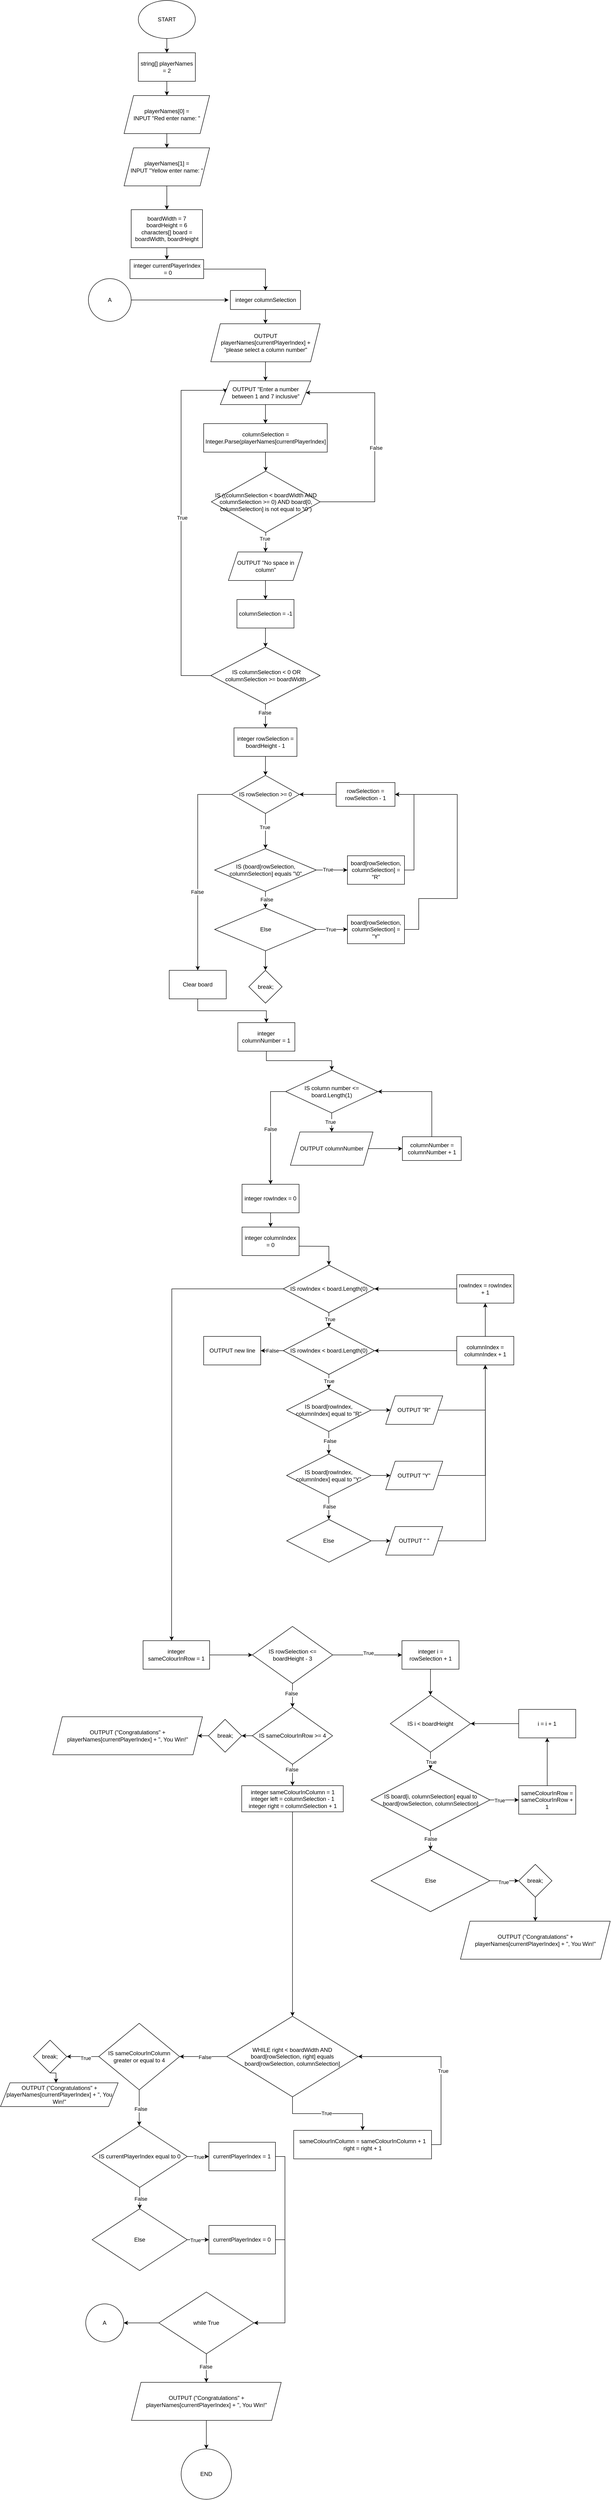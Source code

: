 <mxfile version="24.8.4">
  <diagram name="Page-1" id="pjpewN-Yp3IfkavCzUZb">
    <mxGraphModel dx="2420" dy="829" grid="1" gridSize="10" guides="1" tooltips="1" connect="1" arrows="1" fold="1" page="1" pageScale="1" pageWidth="827" pageHeight="1169" math="0" shadow="0">
      <root>
        <mxCell id="0" />
        <mxCell id="1" parent="0" />
        <mxCell id="Q1-f9T-6cVv30_R7d4om-7" style="edgeStyle=orthogonalEdgeStyle;rounded=0;orthogonalLoop=1;jettySize=auto;html=1;exitX=0.5;exitY=1;exitDx=0;exitDy=0;entryX=0.5;entryY=0;entryDx=0;entryDy=0;" parent="1" source="JSjSHIye_wGC4dCE1tIP-1" target="Q1-f9T-6cVv30_R7d4om-3" edge="1">
          <mxGeometry relative="1" as="geometry" />
        </mxCell>
        <mxCell id="JSjSHIye_wGC4dCE1tIP-1" value="&lt;div&gt;START&lt;/div&gt;" style="ellipse;whiteSpace=wrap;html=1;labelBackgroundColor=none;" parent="1" vertex="1">
          <mxGeometry x="110" y="20" width="120" height="80" as="geometry" />
        </mxCell>
        <mxCell id="Q1-f9T-6cVv30_R7d4om-9" style="edgeStyle=orthogonalEdgeStyle;rounded=0;orthogonalLoop=1;jettySize=auto;html=1;exitX=0.5;exitY=1;exitDx=0;exitDy=0;entryX=0.5;entryY=0;entryDx=0;entryDy=0;" parent="1" source="Q1-f9T-6cVv30_R7d4om-1" target="Q1-f9T-6cVv30_R7d4om-4" edge="1">
          <mxGeometry relative="1" as="geometry" />
        </mxCell>
        <mxCell id="Q1-f9T-6cVv30_R7d4om-1" value="&lt;div&gt;&lt;div&gt;playerNames[0] =&lt;br&gt;&lt;/div&gt;INPUT &quot;Red enter name: &quot;&lt;/div&gt;" style="shape=parallelogram;perimeter=parallelogramPerimeter;whiteSpace=wrap;html=1;fixedSize=1;" parent="1" vertex="1">
          <mxGeometry x="80" y="220" width="180" height="80" as="geometry" />
        </mxCell>
        <mxCell id="Q1-f9T-6cVv30_R7d4om-8" style="edgeStyle=orthogonalEdgeStyle;rounded=0;orthogonalLoop=1;jettySize=auto;html=1;exitX=0.5;exitY=1;exitDx=0;exitDy=0;entryX=0.5;entryY=0;entryDx=0;entryDy=0;" parent="1" source="Q1-f9T-6cVv30_R7d4om-3" target="Q1-f9T-6cVv30_R7d4om-1" edge="1">
          <mxGeometry relative="1" as="geometry" />
        </mxCell>
        <mxCell id="Q1-f9T-6cVv30_R7d4om-3" value="string[] playerNames = 2" style="rounded=0;whiteSpace=wrap;html=1;" parent="1" vertex="1">
          <mxGeometry x="110" y="130" width="120" height="60" as="geometry" />
        </mxCell>
        <mxCell id="Q1-f9T-6cVv30_R7d4om-10" style="edgeStyle=orthogonalEdgeStyle;rounded=0;orthogonalLoop=1;jettySize=auto;html=1;exitX=0.5;exitY=1;exitDx=0;exitDy=0;entryX=0.5;entryY=0;entryDx=0;entryDy=0;" parent="1" source="Q1-f9T-6cVv30_R7d4om-4" target="Q1-f9T-6cVv30_R7d4om-5" edge="1">
          <mxGeometry relative="1" as="geometry" />
        </mxCell>
        <mxCell id="Q1-f9T-6cVv30_R7d4om-4" value="&lt;div&gt;playerNames[1] =&lt;br&gt;&lt;/div&gt;INPUT &quot;Yellow enter name: &quot;" style="shape=parallelogram;perimeter=parallelogramPerimeter;whiteSpace=wrap;html=1;fixedSize=1;" parent="1" vertex="1">
          <mxGeometry x="80" y="330" width="180" height="80" as="geometry" />
        </mxCell>
        <mxCell id="Q1-f9T-6cVv30_R7d4om-16" style="edgeStyle=orthogonalEdgeStyle;rounded=0;orthogonalLoop=1;jettySize=auto;html=1;exitX=0.5;exitY=1;exitDx=0;exitDy=0;entryX=0.5;entryY=0;entryDx=0;entryDy=0;" parent="1" source="Q1-f9T-6cVv30_R7d4om-5" target="Q1-f9T-6cVv30_R7d4om-15" edge="1">
          <mxGeometry relative="1" as="geometry" />
        </mxCell>
        <mxCell id="Q1-f9T-6cVv30_R7d4om-5" value="&lt;div&gt;boardWidth = 7&lt;/div&gt;&lt;div&gt;boardHeight = 6&lt;/div&gt;&lt;div&gt;characters[] board = boardWidth, boardHeight&lt;br&gt;&lt;/div&gt;" style="rounded=0;whiteSpace=wrap;html=1;" parent="1" vertex="1">
          <mxGeometry x="95" y="460" width="150" height="80" as="geometry" />
        </mxCell>
        <mxCell id="Q1-f9T-6cVv30_R7d4om-18" style="edgeStyle=orthogonalEdgeStyle;rounded=0;orthogonalLoop=1;jettySize=auto;html=1;exitX=0.5;exitY=1;exitDx=0;exitDy=0;entryX=0.5;entryY=0;entryDx=0;entryDy=0;" parent="1" source="Q1-f9T-6cVv30_R7d4om-12" target="Q1-f9T-6cVv30_R7d4om-14" edge="1">
          <mxGeometry relative="1" as="geometry" />
        </mxCell>
        <mxCell id="Q1-f9T-6cVv30_R7d4om-12" value="&lt;div&gt;integer columnSelection&lt;/div&gt;" style="rounded=0;whiteSpace=wrap;html=1;" parent="1" vertex="1">
          <mxGeometry x="303.75" y="630" width="147.5" height="40" as="geometry" />
        </mxCell>
        <mxCell id="Q1-f9T-6cVv30_R7d4om-27" style="edgeStyle=orthogonalEdgeStyle;rounded=0;orthogonalLoop=1;jettySize=auto;html=1;exitX=0.5;exitY=1;exitDx=0;exitDy=0;entryX=0.5;entryY=0;entryDx=0;entryDy=0;" parent="1" source="Q1-f9T-6cVv30_R7d4om-14" target="Q1-f9T-6cVv30_R7d4om-24" edge="1">
          <mxGeometry relative="1" as="geometry" />
        </mxCell>
        <mxCell id="Q1-f9T-6cVv30_R7d4om-14" value="OUTPUT playerNames[currentPlayerIndex] + &quot;please select a column number&quot;" style="shape=parallelogram;perimeter=parallelogramPerimeter;whiteSpace=wrap;html=1;fixedSize=1;" parent="1" vertex="1">
          <mxGeometry x="262.5" y="700" width="230" height="80" as="geometry" />
        </mxCell>
        <mxCell id="Q1-f9T-6cVv30_R7d4om-17" style="edgeStyle=orthogonalEdgeStyle;rounded=0;orthogonalLoop=1;jettySize=auto;html=1;exitX=0.5;exitY=1;exitDx=0;exitDy=0;entryX=0.5;entryY=0;entryDx=0;entryDy=0;" parent="1" target="Q1-f9T-6cVv30_R7d4om-12" edge="1">
          <mxGeometry relative="1" as="geometry">
            <mxPoint x="377.5" y="605" as="sourcePoint" />
          </mxGeometry>
        </mxCell>
        <mxCell id="2QlXgseeL8s3j6War9_M-63" style="edgeStyle=orthogonalEdgeStyle;rounded=0;orthogonalLoop=1;jettySize=auto;html=1;exitX=1;exitY=0.5;exitDx=0;exitDy=0;entryX=0.5;entryY=0;entryDx=0;entryDy=0;" edge="1" parent="1" source="Q1-f9T-6cVv30_R7d4om-15" target="Q1-f9T-6cVv30_R7d4om-12">
          <mxGeometry relative="1" as="geometry" />
        </mxCell>
        <mxCell id="Q1-f9T-6cVv30_R7d4om-15" value="&lt;div&gt;integer currentPlayerIndex&lt;/div&gt;&amp;nbsp;= 0" style="rounded=0;whiteSpace=wrap;html=1;" parent="1" vertex="1">
          <mxGeometry x="92.5" y="565" width="155" height="40" as="geometry" />
        </mxCell>
        <mxCell id="Q1-f9T-6cVv30_R7d4om-26" style="edgeStyle=orthogonalEdgeStyle;rounded=0;orthogonalLoop=1;jettySize=auto;html=1;exitX=0.5;exitY=1;exitDx=0;exitDy=0;entryX=0.5;entryY=0;entryDx=0;entryDy=0;" parent="1" source="Q1-f9T-6cVv30_R7d4om-24" target="Q1-f9T-6cVv30_R7d4om-25" edge="1">
          <mxGeometry relative="1" as="geometry" />
        </mxCell>
        <mxCell id="Q1-f9T-6cVv30_R7d4om-24" value="OUTPUT &quot;Enter a number between 1 and 7 inclusive&quot;" style="shape=parallelogram;perimeter=parallelogramPerimeter;whiteSpace=wrap;html=1;fixedSize=1;" parent="1" vertex="1">
          <mxGeometry x="282.5" y="820" width="190" height="50" as="geometry" />
        </mxCell>
        <mxCell id="Q1-f9T-6cVv30_R7d4om-29" style="edgeStyle=orthogonalEdgeStyle;rounded=0;orthogonalLoop=1;jettySize=auto;html=1;exitX=0.5;exitY=1;exitDx=0;exitDy=0;" parent="1" source="Q1-f9T-6cVv30_R7d4om-25" target="Q1-f9T-6cVv30_R7d4om-28" edge="1">
          <mxGeometry relative="1" as="geometry" />
        </mxCell>
        <mxCell id="Q1-f9T-6cVv30_R7d4om-25" value="columnSelection = Integer.Parse(playerNames[currentPlayerIndex] " style="rounded=0;whiteSpace=wrap;html=1;" parent="1" vertex="1">
          <mxGeometry x="247.5" y="910" width="260" height="60" as="geometry" />
        </mxCell>
        <mxCell id="Q1-f9T-6cVv30_R7d4om-45" style="edgeStyle=orthogonalEdgeStyle;rounded=0;orthogonalLoop=1;jettySize=auto;html=1;entryX=1;entryY=0.5;entryDx=0;entryDy=0;" parent="1" source="Q1-f9T-6cVv30_R7d4om-28" target="Q1-f9T-6cVv30_R7d4om-24" edge="1">
          <mxGeometry relative="1" as="geometry">
            <mxPoint x="607.5" y="850" as="targetPoint" />
            <Array as="points">
              <mxPoint x="607.5" y="845" />
            </Array>
          </mxGeometry>
        </mxCell>
        <mxCell id="Q1-f9T-6cVv30_R7d4om-46" value="False" style="edgeLabel;html=1;align=center;verticalAlign=middle;resizable=0;points=[];" parent="Q1-f9T-6cVv30_R7d4om-45" vertex="1" connectable="0">
          <mxGeometry x="-0.067" y="-2" relative="1" as="geometry">
            <mxPoint as="offset" />
          </mxGeometry>
        </mxCell>
        <mxCell id="Q1-f9T-6cVv30_R7d4om-48" style="edgeStyle=orthogonalEdgeStyle;rounded=0;orthogonalLoop=1;jettySize=auto;html=1;exitX=0.5;exitY=1;exitDx=0;exitDy=0;entryX=0.5;entryY=0;entryDx=0;entryDy=0;" parent="1" source="Q1-f9T-6cVv30_R7d4om-28" target="Q1-f9T-6cVv30_R7d4om-36" edge="1">
          <mxGeometry relative="1" as="geometry" />
        </mxCell>
        <mxCell id="Q1-f9T-6cVv30_R7d4om-49" value="True" style="edgeLabel;html=1;align=center;verticalAlign=middle;resizable=0;points=[];" parent="Q1-f9T-6cVv30_R7d4om-48" vertex="1" connectable="0">
          <mxGeometry x="-0.41" y="-2" relative="1" as="geometry">
            <mxPoint as="offset" />
          </mxGeometry>
        </mxCell>
        <mxCell id="Q1-f9T-6cVv30_R7d4om-28" value="IS ((columnSelection &amp;lt; boardWidth AND columnSelection &amp;gt;= 0) AND board[0, columnSelection] is not equal to &#39;\0`)" style="rhombus;whiteSpace=wrap;html=1;" parent="1" vertex="1">
          <mxGeometry x="263.76" y="1010" width="228.74" height="129" as="geometry" />
        </mxCell>
        <mxCell id="Q1-f9T-6cVv30_R7d4om-47" style="edgeStyle=orthogonalEdgeStyle;rounded=0;orthogonalLoop=1;jettySize=auto;html=1;exitX=0.5;exitY=1;exitDx=0;exitDy=0;entryX=0.5;entryY=0;entryDx=0;entryDy=0;" parent="1" source="Q1-f9T-6cVv30_R7d4om-36" target="Q1-f9T-6cVv30_R7d4om-37" edge="1">
          <mxGeometry relative="1" as="geometry" />
        </mxCell>
        <mxCell id="Q1-f9T-6cVv30_R7d4om-36" value="OUTPUT &quot;No space in column&quot;" style="shape=parallelogram;perimeter=parallelogramPerimeter;whiteSpace=wrap;html=1;fixedSize=1;" parent="1" vertex="1">
          <mxGeometry x="299.5" y="1180" width="156" height="60" as="geometry" />
        </mxCell>
        <mxCell id="2QlXgseeL8s3j6War9_M-5" style="edgeStyle=orthogonalEdgeStyle;rounded=0;orthogonalLoop=1;jettySize=auto;html=1;exitX=0.5;exitY=1;exitDx=0;exitDy=0;entryX=0.5;entryY=0;entryDx=0;entryDy=0;" edge="1" parent="1" source="Q1-f9T-6cVv30_R7d4om-37" target="Q1-f9T-6cVv30_R7d4om-50">
          <mxGeometry relative="1" as="geometry" />
        </mxCell>
        <mxCell id="Q1-f9T-6cVv30_R7d4om-37" value="columnSelection = -1" style="rounded=0;whiteSpace=wrap;html=1;" parent="1" vertex="1">
          <mxGeometry x="317.5" y="1280" width="120" height="60" as="geometry" />
        </mxCell>
        <mxCell id="2QlXgseeL8s3j6War9_M-3" style="edgeStyle=orthogonalEdgeStyle;rounded=0;orthogonalLoop=1;jettySize=auto;html=1;entryX=0;entryY=0.5;entryDx=0;entryDy=0;" edge="1" parent="1" source="Q1-f9T-6cVv30_R7d4om-50" target="Q1-f9T-6cVv30_R7d4om-24">
          <mxGeometry relative="1" as="geometry">
            <mxPoint x="160" y="840" as="targetPoint" />
            <Array as="points">
              <mxPoint x="200" y="1440" />
              <mxPoint x="200" y="840" />
              <mxPoint x="293" y="840" />
            </Array>
          </mxGeometry>
        </mxCell>
        <mxCell id="2QlXgseeL8s3j6War9_M-4" value="True" style="edgeLabel;html=1;align=center;verticalAlign=middle;resizable=0;points=[];" vertex="1" connectable="0" parent="2QlXgseeL8s3j6War9_M-3">
          <mxGeometry x="0.04" y="-2" relative="1" as="geometry">
            <mxPoint as="offset" />
          </mxGeometry>
        </mxCell>
        <mxCell id="2QlXgseeL8s3j6War9_M-7" style="edgeStyle=orthogonalEdgeStyle;rounded=0;orthogonalLoop=1;jettySize=auto;html=1;exitX=0.5;exitY=1;exitDx=0;exitDy=0;entryX=0.5;entryY=0;entryDx=0;entryDy=0;" edge="1" parent="1" source="Q1-f9T-6cVv30_R7d4om-50" target="2QlXgseeL8s3j6War9_M-6">
          <mxGeometry relative="1" as="geometry" />
        </mxCell>
        <mxCell id="2QlXgseeL8s3j6War9_M-8" value="False" style="edgeLabel;html=1;align=center;verticalAlign=middle;resizable=0;points=[];" vertex="1" connectable="0" parent="2QlXgseeL8s3j6War9_M-7">
          <mxGeometry x="-0.283" y="-2" relative="1" as="geometry">
            <mxPoint as="offset" />
          </mxGeometry>
        </mxCell>
        <mxCell id="Q1-f9T-6cVv30_R7d4om-50" value="&amp;nbsp;IS columnSelection &amp;lt; 0 OR columnSelection &amp;gt;= boardWidth" style="rhombus;whiteSpace=wrap;html=1;" parent="1" vertex="1">
          <mxGeometry x="262.5" y="1380" width="230" height="120" as="geometry" />
        </mxCell>
        <mxCell id="2QlXgseeL8s3j6War9_M-12" style="edgeStyle=orthogonalEdgeStyle;rounded=0;orthogonalLoop=1;jettySize=auto;html=1;exitX=0.5;exitY=1;exitDx=0;exitDy=0;entryX=0.5;entryY=0;entryDx=0;entryDy=0;" edge="1" parent="1" source="2QlXgseeL8s3j6War9_M-6" target="2QlXgseeL8s3j6War9_M-10">
          <mxGeometry relative="1" as="geometry" />
        </mxCell>
        <mxCell id="2QlXgseeL8s3j6War9_M-6" value="integer rowSelection = boardHeight - 1" style="rounded=0;whiteSpace=wrap;html=1;" vertex="1" parent="1">
          <mxGeometry x="311.25" y="1550" width="132.5" height="60" as="geometry" />
        </mxCell>
        <mxCell id="2QlXgseeL8s3j6War9_M-35" style="edgeStyle=orthogonalEdgeStyle;rounded=0;orthogonalLoop=1;jettySize=auto;html=1;exitX=0.5;exitY=1;exitDx=0;exitDy=0;entryX=0.5;entryY=0;entryDx=0;entryDy=0;" edge="1" parent="1" source="2QlXgseeL8s3j6War9_M-10" target="2QlXgseeL8s3j6War9_M-14">
          <mxGeometry relative="1" as="geometry" />
        </mxCell>
        <mxCell id="2QlXgseeL8s3j6War9_M-36" value="True" style="edgeLabel;html=1;align=center;verticalAlign=middle;resizable=0;points=[];" vertex="1" connectable="0" parent="2QlXgseeL8s3j6War9_M-35">
          <mxGeometry x="-0.232" y="-2" relative="1" as="geometry">
            <mxPoint as="offset" />
          </mxGeometry>
        </mxCell>
        <mxCell id="2QlXgseeL8s3j6War9_M-109" style="edgeStyle=orthogonalEdgeStyle;rounded=0;orthogonalLoop=1;jettySize=auto;html=1;exitX=0;exitY=0.5;exitDx=0;exitDy=0;entryX=0.5;entryY=0;entryDx=0;entryDy=0;" edge="1" parent="1" source="2QlXgseeL8s3j6War9_M-10" target="2QlXgseeL8s3j6War9_M-42">
          <mxGeometry relative="1" as="geometry" />
        </mxCell>
        <mxCell id="2QlXgseeL8s3j6War9_M-111" value="False" style="edgeLabel;html=1;align=center;verticalAlign=middle;resizable=0;points=[];" vertex="1" connectable="0" parent="2QlXgseeL8s3j6War9_M-109">
          <mxGeometry x="0.248" y="-1" relative="1" as="geometry">
            <mxPoint as="offset" />
          </mxGeometry>
        </mxCell>
        <mxCell id="2QlXgseeL8s3j6War9_M-10" value="IS rowSelection &amp;gt;= 0" style="rhombus;whiteSpace=wrap;html=1;" vertex="1" parent="1">
          <mxGeometry x="306.25" y="1650" width="142.5" height="80" as="geometry" />
        </mxCell>
        <mxCell id="2QlXgseeL8s3j6War9_M-18" style="edgeStyle=orthogonalEdgeStyle;rounded=0;orthogonalLoop=1;jettySize=auto;html=1;exitX=0.5;exitY=1;exitDx=0;exitDy=0;entryX=0.5;entryY=0;entryDx=0;entryDy=0;" edge="1" parent="1" source="2QlXgseeL8s3j6War9_M-14" target="2QlXgseeL8s3j6War9_M-17">
          <mxGeometry relative="1" as="geometry" />
        </mxCell>
        <mxCell id="2QlXgseeL8s3j6War9_M-38" value="False" style="edgeLabel;html=1;align=center;verticalAlign=middle;resizable=0;points=[];" vertex="1" connectable="0" parent="2QlXgseeL8s3j6War9_M-18">
          <mxGeometry x="-0.057" y="2" relative="1" as="geometry">
            <mxPoint as="offset" />
          </mxGeometry>
        </mxCell>
        <mxCell id="2QlXgseeL8s3j6War9_M-23" style="edgeStyle=orthogonalEdgeStyle;rounded=0;orthogonalLoop=1;jettySize=auto;html=1;exitX=1;exitY=0.5;exitDx=0;exitDy=0;entryX=0;entryY=0.5;entryDx=0;entryDy=0;" edge="1" parent="1" source="2QlXgseeL8s3j6War9_M-14" target="2QlXgseeL8s3j6War9_M-21">
          <mxGeometry relative="1" as="geometry" />
        </mxCell>
        <mxCell id="2QlXgseeL8s3j6War9_M-25" value="True" style="edgeLabel;html=1;align=center;verticalAlign=middle;resizable=0;points=[];" vertex="1" connectable="0" parent="2QlXgseeL8s3j6War9_M-23">
          <mxGeometry x="-0.257" y="1" relative="1" as="geometry">
            <mxPoint as="offset" />
          </mxGeometry>
        </mxCell>
        <mxCell id="2QlXgseeL8s3j6War9_M-14" value="IS (board[rowSelection, columnSelection] equals &quot;\0&quot;" style="rhombus;whiteSpace=wrap;html=1;" vertex="1" parent="1">
          <mxGeometry x="270.63" y="1804" width="213.75" height="90" as="geometry" />
        </mxCell>
        <mxCell id="2QlXgseeL8s3j6War9_M-24" style="edgeStyle=orthogonalEdgeStyle;rounded=0;orthogonalLoop=1;jettySize=auto;html=1;exitX=1;exitY=0.5;exitDx=0;exitDy=0;entryX=0;entryY=0.5;entryDx=0;entryDy=0;" edge="1" parent="1" source="2QlXgseeL8s3j6War9_M-17" target="2QlXgseeL8s3j6War9_M-22">
          <mxGeometry relative="1" as="geometry" />
        </mxCell>
        <mxCell id="2QlXgseeL8s3j6War9_M-26" value="True" style="edgeLabel;html=1;align=center;verticalAlign=middle;resizable=0;points=[];" vertex="1" connectable="0" parent="2QlXgseeL8s3j6War9_M-24">
          <mxGeometry x="-0.081" relative="1" as="geometry">
            <mxPoint as="offset" />
          </mxGeometry>
        </mxCell>
        <mxCell id="2QlXgseeL8s3j6War9_M-108" style="edgeStyle=orthogonalEdgeStyle;rounded=0;orthogonalLoop=1;jettySize=auto;html=1;exitX=0.5;exitY=1;exitDx=0;exitDy=0;entryX=0.5;entryY=0;entryDx=0;entryDy=0;" edge="1" parent="1" source="2QlXgseeL8s3j6War9_M-17" target="2QlXgseeL8s3j6War9_M-39">
          <mxGeometry relative="1" as="geometry" />
        </mxCell>
        <mxCell id="2QlXgseeL8s3j6War9_M-17" value="Else" style="rhombus;whiteSpace=wrap;html=1;" vertex="1" parent="1">
          <mxGeometry x="270.63" y="1929" width="213.75" height="90" as="geometry" />
        </mxCell>
        <mxCell id="2QlXgseeL8s3j6War9_M-32" style="edgeStyle=orthogonalEdgeStyle;rounded=0;orthogonalLoop=1;jettySize=auto;html=1;exitX=1;exitY=0.5;exitDx=0;exitDy=0;entryX=1;entryY=0.5;entryDx=0;entryDy=0;" edge="1" parent="1" source="2QlXgseeL8s3j6War9_M-21" target="2QlXgseeL8s3j6War9_M-30">
          <mxGeometry relative="1" as="geometry" />
        </mxCell>
        <mxCell id="2QlXgseeL8s3j6War9_M-21" value="board[rowSelection, columnSelection] = &quot;R&quot;" style="rounded=0;whiteSpace=wrap;html=1;" vertex="1" parent="1">
          <mxGeometry x="550" y="1819" width="120" height="60" as="geometry" />
        </mxCell>
        <mxCell id="2QlXgseeL8s3j6War9_M-34" style="edgeStyle=orthogonalEdgeStyle;rounded=0;orthogonalLoop=1;jettySize=auto;html=1;exitX=1;exitY=0.5;exitDx=0;exitDy=0;" edge="1" parent="1" source="2QlXgseeL8s3j6War9_M-22">
          <mxGeometry relative="1" as="geometry">
            <mxPoint x="650" y="1690" as="targetPoint" />
            <Array as="points">
              <mxPoint x="700" y="1974" />
              <mxPoint x="700" y="1909" />
              <mxPoint x="781" y="1909" />
              <mxPoint x="781" y="1690" />
            </Array>
          </mxGeometry>
        </mxCell>
        <mxCell id="2QlXgseeL8s3j6War9_M-22" value="board[rowSelection, columnSelection] = &quot;Y&quot;" style="rounded=0;whiteSpace=wrap;html=1;" vertex="1" parent="1">
          <mxGeometry x="550" y="1944" width="120" height="60" as="geometry" />
        </mxCell>
        <mxCell id="2QlXgseeL8s3j6War9_M-31" style="edgeStyle=orthogonalEdgeStyle;rounded=0;orthogonalLoop=1;jettySize=auto;html=1;exitX=0;exitY=0.5;exitDx=0;exitDy=0;entryX=1;entryY=0.5;entryDx=0;entryDy=0;" edge="1" parent="1" source="2QlXgseeL8s3j6War9_M-30" target="2QlXgseeL8s3j6War9_M-10">
          <mxGeometry relative="1" as="geometry" />
        </mxCell>
        <mxCell id="2QlXgseeL8s3j6War9_M-30" value="rowSelection = rowSelection - 1" style="rounded=0;whiteSpace=wrap;html=1;" vertex="1" parent="1">
          <mxGeometry x="526.25" y="1665" width="123.75" height="50" as="geometry" />
        </mxCell>
        <mxCell id="2QlXgseeL8s3j6War9_M-39" value="break;" style="rhombus;whiteSpace=wrap;html=1;" vertex="1" parent="1">
          <mxGeometry x="342.5" y="2060" width="70" height="69" as="geometry" />
        </mxCell>
        <mxCell id="2QlXgseeL8s3j6War9_M-47" style="edgeStyle=orthogonalEdgeStyle;rounded=0;orthogonalLoop=1;jettySize=auto;html=1;exitX=0.5;exitY=1;exitDx=0;exitDy=0;" edge="1" parent="1" source="2QlXgseeL8s3j6War9_M-42" target="2QlXgseeL8s3j6War9_M-46">
          <mxGeometry relative="1" as="geometry" />
        </mxCell>
        <mxCell id="2QlXgseeL8s3j6War9_M-42" value="Clear board" style="rounded=0;whiteSpace=wrap;html=1;" vertex="1" parent="1">
          <mxGeometry x="175" y="2060" width="120" height="60" as="geometry" />
        </mxCell>
        <mxCell id="2QlXgseeL8s3j6War9_M-60" style="edgeStyle=orthogonalEdgeStyle;rounded=0;orthogonalLoop=1;jettySize=auto;html=1;exitX=0.5;exitY=1;exitDx=0;exitDy=0;entryX=0.5;entryY=0;entryDx=0;entryDy=0;" edge="1" parent="1" source="2QlXgseeL8s3j6War9_M-44" target="2QlXgseeL8s3j6War9_M-50">
          <mxGeometry relative="1" as="geometry" />
        </mxCell>
        <mxCell id="2QlXgseeL8s3j6War9_M-62" value="True" style="edgeLabel;html=1;align=center;verticalAlign=middle;resizable=0;points=[];" vertex="1" connectable="0" parent="2QlXgseeL8s3j6War9_M-60">
          <mxGeometry x="-0.064" y="-3" relative="1" as="geometry">
            <mxPoint as="offset" />
          </mxGeometry>
        </mxCell>
        <mxCell id="2QlXgseeL8s3j6War9_M-112" style="edgeStyle=orthogonalEdgeStyle;rounded=0;orthogonalLoop=1;jettySize=auto;html=1;exitX=0;exitY=0.5;exitDx=0;exitDy=0;entryX=0.5;entryY=0;entryDx=0;entryDy=0;" edge="1" parent="1" source="2QlXgseeL8s3j6War9_M-44" target="2QlXgseeL8s3j6War9_M-66">
          <mxGeometry relative="1" as="geometry" />
        </mxCell>
        <mxCell id="2QlXgseeL8s3j6War9_M-113" value="False" style="edgeLabel;html=1;align=center;verticalAlign=middle;resizable=0;points=[];" vertex="1" connectable="0" parent="2QlXgseeL8s3j6War9_M-112">
          <mxGeometry x="-0.023" relative="1" as="geometry">
            <mxPoint as="offset" />
          </mxGeometry>
        </mxCell>
        <mxCell id="2QlXgseeL8s3j6War9_M-44" value="IS column number &amp;lt;= board.Length(1)" style="rhombus;whiteSpace=wrap;html=1;" vertex="1" parent="1">
          <mxGeometry x="420" y="2270" width="193.75" height="90" as="geometry" />
        </mxCell>
        <mxCell id="2QlXgseeL8s3j6War9_M-48" style="edgeStyle=orthogonalEdgeStyle;rounded=0;orthogonalLoop=1;jettySize=auto;html=1;exitX=0.5;exitY=1;exitDx=0;exitDy=0;entryX=0.5;entryY=0;entryDx=0;entryDy=0;" edge="1" parent="1" source="2QlXgseeL8s3j6War9_M-46" target="2QlXgseeL8s3j6War9_M-44">
          <mxGeometry relative="1" as="geometry" />
        </mxCell>
        <mxCell id="2QlXgseeL8s3j6War9_M-46" value="integer columnNumber = 1" style="rounded=0;whiteSpace=wrap;html=1;" vertex="1" parent="1">
          <mxGeometry x="319.37" y="2170" width="120" height="60" as="geometry" />
        </mxCell>
        <mxCell id="2QlXgseeL8s3j6War9_M-58" style="edgeStyle=orthogonalEdgeStyle;rounded=0;orthogonalLoop=1;jettySize=auto;html=1;exitX=1;exitY=0.5;exitDx=0;exitDy=0;entryX=0;entryY=0.5;entryDx=0;entryDy=0;" edge="1" parent="1" source="2QlXgseeL8s3j6War9_M-50" target="2QlXgseeL8s3j6War9_M-57">
          <mxGeometry relative="1" as="geometry" />
        </mxCell>
        <mxCell id="2QlXgseeL8s3j6War9_M-50" value="OUTPUT columnNumber" style="shape=parallelogram;perimeter=parallelogramPerimeter;whiteSpace=wrap;html=1;fixedSize=1;" vertex="1" parent="1">
          <mxGeometry x="430" y="2400" width="173.75" height="70" as="geometry" />
        </mxCell>
        <mxCell id="2QlXgseeL8s3j6War9_M-59" style="edgeStyle=orthogonalEdgeStyle;rounded=0;orthogonalLoop=1;jettySize=auto;html=1;exitX=0.5;exitY=0;exitDx=0;exitDy=0;entryX=1;entryY=0.5;entryDx=0;entryDy=0;" edge="1" parent="1" source="2QlXgseeL8s3j6War9_M-57" target="2QlXgseeL8s3j6War9_M-44">
          <mxGeometry relative="1" as="geometry" />
        </mxCell>
        <mxCell id="2QlXgseeL8s3j6War9_M-57" value="columnNumber = columnNumber + 1" style="rounded=0;whiteSpace=wrap;html=1;" vertex="1" parent="1">
          <mxGeometry x="665.62" y="2410" width="123.75" height="50" as="geometry" />
        </mxCell>
        <mxCell id="2QlXgseeL8s3j6War9_M-88" style="edgeStyle=orthogonalEdgeStyle;rounded=0;orthogonalLoop=1;jettySize=auto;html=1;exitX=0.5;exitY=1;exitDx=0;exitDy=0;entryX=0.5;entryY=0;entryDx=0;entryDy=0;" edge="1" parent="1" source="2QlXgseeL8s3j6War9_M-64" target="2QlXgseeL8s3j6War9_M-87">
          <mxGeometry relative="1" as="geometry" />
        </mxCell>
        <mxCell id="2QlXgseeL8s3j6War9_M-92" value="" style="edgeStyle=orthogonalEdgeStyle;rounded=0;orthogonalLoop=1;jettySize=auto;html=1;" edge="1" parent="1" source="2QlXgseeL8s3j6War9_M-64" target="2QlXgseeL8s3j6War9_M-87">
          <mxGeometry relative="1" as="geometry" />
        </mxCell>
        <mxCell id="2QlXgseeL8s3j6War9_M-93" value="True" style="edgeLabel;html=1;align=center;verticalAlign=middle;resizable=0;points=[];" vertex="1" connectable="0" parent="2QlXgseeL8s3j6War9_M-92">
          <mxGeometry x="-0.463" y="2" relative="1" as="geometry">
            <mxPoint as="offset" />
          </mxGeometry>
        </mxCell>
        <mxCell id="2QlXgseeL8s3j6War9_M-120" style="edgeStyle=orthogonalEdgeStyle;rounded=0;orthogonalLoop=1;jettySize=auto;html=1;exitX=0;exitY=0.5;exitDx=0;exitDy=0;" edge="1" parent="1" source="2QlXgseeL8s3j6War9_M-64">
          <mxGeometry relative="1" as="geometry">
            <mxPoint x="180" y="3470" as="targetPoint" />
          </mxGeometry>
        </mxCell>
        <mxCell id="2QlXgseeL8s3j6War9_M-64" value="IS rowIndex &amp;lt; board.Length(0)" style="rhombus;whiteSpace=wrap;html=1;" vertex="1" parent="1">
          <mxGeometry x="415" y="2680" width="191.87" height="100" as="geometry" />
        </mxCell>
        <mxCell id="2QlXgseeL8s3j6War9_M-68" style="edgeStyle=orthogonalEdgeStyle;rounded=0;orthogonalLoop=1;jettySize=auto;html=1;exitX=0.5;exitY=1;exitDx=0;exitDy=0;entryX=0.5;entryY=0;entryDx=0;entryDy=0;" edge="1" parent="1" target="2QlXgseeL8s3j6War9_M-64">
          <mxGeometry relative="1" as="geometry">
            <mxPoint x="390.73" y="2640" as="sourcePoint" />
          </mxGeometry>
        </mxCell>
        <mxCell id="2QlXgseeL8s3j6War9_M-91" style="edgeStyle=orthogonalEdgeStyle;rounded=0;orthogonalLoop=1;jettySize=auto;html=1;exitX=0.5;exitY=1;exitDx=0;exitDy=0;entryX=0.5;entryY=0;entryDx=0;entryDy=0;" edge="1" parent="1" source="2QlXgseeL8s3j6War9_M-66" target="2QlXgseeL8s3j6War9_M-90">
          <mxGeometry relative="1" as="geometry" />
        </mxCell>
        <mxCell id="2QlXgseeL8s3j6War9_M-66" value="integer rowIndex = 0 " style="rounded=0;whiteSpace=wrap;html=1;" vertex="1" parent="1">
          <mxGeometry x="328.24" y="2510" width="120" height="60" as="geometry" />
        </mxCell>
        <mxCell id="2QlXgseeL8s3j6War9_M-74" style="edgeStyle=orthogonalEdgeStyle;rounded=0;orthogonalLoop=1;jettySize=auto;html=1;exitX=1;exitY=0.5;exitDx=0;exitDy=0;entryX=0;entryY=0.5;entryDx=0;entryDy=0;" edge="1" parent="1" source="2QlXgseeL8s3j6War9_M-69" target="2QlXgseeL8s3j6War9_M-73">
          <mxGeometry relative="1" as="geometry" />
        </mxCell>
        <mxCell id="2QlXgseeL8s3j6War9_M-79" style="edgeStyle=orthogonalEdgeStyle;rounded=0;orthogonalLoop=1;jettySize=auto;html=1;exitX=0.5;exitY=1;exitDx=0;exitDy=0;entryX=0.5;entryY=0;entryDx=0;entryDy=0;" edge="1" parent="1" source="2QlXgseeL8s3j6War9_M-69" target="2QlXgseeL8s3j6War9_M-76">
          <mxGeometry relative="1" as="geometry" />
        </mxCell>
        <mxCell id="2QlXgseeL8s3j6War9_M-80" value="False" style="edgeLabel;html=1;align=center;verticalAlign=middle;resizable=0;points=[];" vertex="1" connectable="0" parent="2QlXgseeL8s3j6War9_M-79">
          <mxGeometry x="-0.189" y="2" relative="1" as="geometry">
            <mxPoint as="offset" />
          </mxGeometry>
        </mxCell>
        <mxCell id="2QlXgseeL8s3j6War9_M-69" value="IS board[rowIndex, columnIndex] equal to &quot;R&quot;" style="rhombus;whiteSpace=wrap;html=1;" vertex="1" parent="1">
          <mxGeometry x="421.99" y="2940" width="177.49" height="90" as="geometry" />
        </mxCell>
        <mxCell id="2QlXgseeL8s3j6War9_M-102" style="edgeStyle=orthogonalEdgeStyle;rounded=0;orthogonalLoop=1;jettySize=auto;html=1;exitX=1;exitY=0.5;exitDx=0;exitDy=0;entryX=0.5;entryY=1;entryDx=0;entryDy=0;" edge="1" parent="1" source="2QlXgseeL8s3j6War9_M-73" target="2QlXgseeL8s3j6War9_M-95">
          <mxGeometry relative="1" as="geometry" />
        </mxCell>
        <mxCell id="2QlXgseeL8s3j6War9_M-73" value="OUTPUT &quot;R&quot;" style="shape=parallelogram;perimeter=parallelogramPerimeter;whiteSpace=wrap;html=1;fixedSize=1;" vertex="1" parent="1">
          <mxGeometry x="630.49" y="2955" width="120" height="60" as="geometry" />
        </mxCell>
        <mxCell id="2QlXgseeL8s3j6War9_M-75" style="edgeStyle=orthogonalEdgeStyle;rounded=0;orthogonalLoop=1;jettySize=auto;html=1;exitX=1;exitY=0.5;exitDx=0;exitDy=0;entryX=0;entryY=0.5;entryDx=0;entryDy=0;" edge="1" parent="1" source="2QlXgseeL8s3j6War9_M-76" target="2QlXgseeL8s3j6War9_M-77">
          <mxGeometry relative="1" as="geometry" />
        </mxCell>
        <mxCell id="2QlXgseeL8s3j6War9_M-82" style="edgeStyle=orthogonalEdgeStyle;rounded=0;orthogonalLoop=1;jettySize=auto;html=1;exitX=0.5;exitY=1;exitDx=0;exitDy=0;entryX=0.5;entryY=0;entryDx=0;entryDy=0;" edge="1" parent="1" source="2QlXgseeL8s3j6War9_M-76" target="2QlXgseeL8s3j6War9_M-81">
          <mxGeometry relative="1" as="geometry" />
        </mxCell>
        <mxCell id="2QlXgseeL8s3j6War9_M-83" value="False" style="edgeLabel;html=1;align=center;verticalAlign=middle;resizable=0;points=[];" vertex="1" connectable="0" parent="2QlXgseeL8s3j6War9_M-82">
          <mxGeometry x="-0.148" y="1" relative="1" as="geometry">
            <mxPoint as="offset" />
          </mxGeometry>
        </mxCell>
        <mxCell id="2QlXgseeL8s3j6War9_M-76" value="IS board[rowIndex, columnIndex] equal to &quot;Y&quot;" style="rhombus;whiteSpace=wrap;html=1;" vertex="1" parent="1">
          <mxGeometry x="421.99" y="3077.5" width="177.49" height="90" as="geometry" />
        </mxCell>
        <mxCell id="2QlXgseeL8s3j6War9_M-103" style="edgeStyle=orthogonalEdgeStyle;rounded=0;orthogonalLoop=1;jettySize=auto;html=1;exitX=1;exitY=0.5;exitDx=0;exitDy=0;entryX=0.5;entryY=1;entryDx=0;entryDy=0;" edge="1" parent="1" source="2QlXgseeL8s3j6War9_M-77" target="2QlXgseeL8s3j6War9_M-95">
          <mxGeometry relative="1" as="geometry" />
        </mxCell>
        <mxCell id="2QlXgseeL8s3j6War9_M-77" value="OUTPUT &quot;Y&quot;" style="shape=parallelogram;perimeter=parallelogramPerimeter;whiteSpace=wrap;html=1;fixedSize=1;" vertex="1" parent="1">
          <mxGeometry x="630.49" y="3092.5" width="120" height="60" as="geometry" />
        </mxCell>
        <mxCell id="2QlXgseeL8s3j6War9_M-85" style="edgeStyle=orthogonalEdgeStyle;rounded=0;orthogonalLoop=1;jettySize=auto;html=1;exitX=1;exitY=0.5;exitDx=0;exitDy=0;" edge="1" parent="1" source="2QlXgseeL8s3j6War9_M-81" target="2QlXgseeL8s3j6War9_M-84">
          <mxGeometry relative="1" as="geometry" />
        </mxCell>
        <mxCell id="2QlXgseeL8s3j6War9_M-81" value="Else" style="rhombus;whiteSpace=wrap;html=1;" vertex="1" parent="1">
          <mxGeometry x="422.2" y="3215" width="177.49" height="90" as="geometry" />
        </mxCell>
        <mxCell id="2QlXgseeL8s3j6War9_M-104" style="edgeStyle=orthogonalEdgeStyle;rounded=0;orthogonalLoop=1;jettySize=auto;html=1;exitX=1;exitY=0.5;exitDx=0;exitDy=0;" edge="1" parent="1" source="2QlXgseeL8s3j6War9_M-84">
          <mxGeometry relative="1" as="geometry">
            <mxPoint x="840" y="2890" as="targetPoint" />
          </mxGeometry>
        </mxCell>
        <mxCell id="2QlXgseeL8s3j6War9_M-84" value="OUTPUT &quot; &quot;" style="shape=parallelogram;perimeter=parallelogramPerimeter;whiteSpace=wrap;html=1;fixedSize=1;" vertex="1" parent="1">
          <mxGeometry x="630.49" y="3230" width="120" height="60" as="geometry" />
        </mxCell>
        <mxCell id="2QlXgseeL8s3j6War9_M-89" style="edgeStyle=orthogonalEdgeStyle;rounded=0;orthogonalLoop=1;jettySize=auto;html=1;exitX=0.5;exitY=1;exitDx=0;exitDy=0;entryX=0.5;entryY=0;entryDx=0;entryDy=0;" edge="1" parent="1" source="2QlXgseeL8s3j6War9_M-87" target="2QlXgseeL8s3j6War9_M-69">
          <mxGeometry relative="1" as="geometry" />
        </mxCell>
        <mxCell id="2QlXgseeL8s3j6War9_M-94" value="True" style="edgeLabel;html=1;align=center;verticalAlign=middle;resizable=0;points=[];" vertex="1" connectable="0" parent="2QlXgseeL8s3j6War9_M-89">
          <mxGeometry x="-0.105" relative="1" as="geometry">
            <mxPoint as="offset" />
          </mxGeometry>
        </mxCell>
        <mxCell id="2QlXgseeL8s3j6War9_M-117" style="edgeStyle=orthogonalEdgeStyle;rounded=0;orthogonalLoop=1;jettySize=auto;html=1;exitX=0;exitY=0.5;exitDx=0;exitDy=0;entryX=1;entryY=0.5;entryDx=0;entryDy=0;" edge="1" parent="1" source="2QlXgseeL8s3j6War9_M-87" target="2QlXgseeL8s3j6War9_M-114">
          <mxGeometry relative="1" as="geometry" />
        </mxCell>
        <mxCell id="2QlXgseeL8s3j6War9_M-118" value="False" style="edgeLabel;html=1;align=center;verticalAlign=middle;resizable=0;points=[];" vertex="1" connectable="0" parent="2QlXgseeL8s3j6War9_M-117">
          <mxGeometry x="0.249" y="-1" relative="1" as="geometry">
            <mxPoint x="6" y="1" as="offset" />
          </mxGeometry>
        </mxCell>
        <mxCell id="2QlXgseeL8s3j6War9_M-87" value="IS rowIndex &amp;lt; board.Length(0)" style="rhombus;whiteSpace=wrap;html=1;" vertex="1" parent="1">
          <mxGeometry x="415.01" y="2810" width="191.87" height="100" as="geometry" />
        </mxCell>
        <mxCell id="2QlXgseeL8s3j6War9_M-90" value="integer columnIndex = 0 " style="rounded=0;whiteSpace=wrap;html=1;" vertex="1" parent="1">
          <mxGeometry x="328.24" y="2600" width="120" height="60" as="geometry" />
        </mxCell>
        <mxCell id="2QlXgseeL8s3j6War9_M-99" style="edgeStyle=orthogonalEdgeStyle;rounded=0;orthogonalLoop=1;jettySize=auto;html=1;exitX=0.5;exitY=0;exitDx=0;exitDy=0;entryX=0.5;entryY=1;entryDx=0;entryDy=0;" edge="1" parent="1" source="2QlXgseeL8s3j6War9_M-95" target="2QlXgseeL8s3j6War9_M-96">
          <mxGeometry relative="1" as="geometry" />
        </mxCell>
        <mxCell id="2QlXgseeL8s3j6War9_M-101" style="edgeStyle=orthogonalEdgeStyle;rounded=0;orthogonalLoop=1;jettySize=auto;html=1;exitX=0;exitY=0.5;exitDx=0;exitDy=0;entryX=1;entryY=0.5;entryDx=0;entryDy=0;" edge="1" parent="1" source="2QlXgseeL8s3j6War9_M-95" target="2QlXgseeL8s3j6War9_M-87">
          <mxGeometry relative="1" as="geometry" />
        </mxCell>
        <mxCell id="2QlXgseeL8s3j6War9_M-95" value="columnIndex = columnIndex + 1" style="rounded=0;whiteSpace=wrap;html=1;" vertex="1" parent="1">
          <mxGeometry x="780" y="2830" width="120" height="60" as="geometry" />
        </mxCell>
        <mxCell id="2QlXgseeL8s3j6War9_M-100" style="edgeStyle=orthogonalEdgeStyle;rounded=0;orthogonalLoop=1;jettySize=auto;html=1;exitX=0;exitY=0.5;exitDx=0;exitDy=0;entryX=1;entryY=0.5;entryDx=0;entryDy=0;" edge="1" parent="1" source="2QlXgseeL8s3j6War9_M-96" target="2QlXgseeL8s3j6War9_M-64">
          <mxGeometry relative="1" as="geometry" />
        </mxCell>
        <mxCell id="2QlXgseeL8s3j6War9_M-96" value="rowIndex = rowIndex + 1" style="rounded=0;whiteSpace=wrap;html=1;" vertex="1" parent="1">
          <mxGeometry x="780" y="2700" width="120" height="60" as="geometry" />
        </mxCell>
        <mxCell id="2QlXgseeL8s3j6War9_M-114" value="OUTPUT new line" style="rounded=0;whiteSpace=wrap;html=1;" vertex="1" parent="1">
          <mxGeometry x="247.5" y="2830" width="120" height="60" as="geometry" />
        </mxCell>
        <mxCell id="2QlXgseeL8s3j6War9_M-137" style="edgeStyle=orthogonalEdgeStyle;rounded=0;orthogonalLoop=1;jettySize=auto;html=1;exitX=1;exitY=0.5;exitDx=0;exitDy=0;entryX=0;entryY=0.5;entryDx=0;entryDy=0;" edge="1" parent="1" source="2QlXgseeL8s3j6War9_M-121" target="2QlXgseeL8s3j6War9_M-122">
          <mxGeometry relative="1" as="geometry" />
        </mxCell>
        <mxCell id="2QlXgseeL8s3j6War9_M-121" value="integer sameColourInRow = 1" style="rounded=0;whiteSpace=wrap;html=1;" vertex="1" parent="1">
          <mxGeometry x="120" y="3470" width="140" height="60" as="geometry" />
        </mxCell>
        <mxCell id="2QlXgseeL8s3j6War9_M-145" style="edgeStyle=orthogonalEdgeStyle;rounded=0;orthogonalLoop=1;jettySize=auto;html=1;exitX=1;exitY=0.5;exitDx=0;exitDy=0;entryX=0;entryY=0.5;entryDx=0;entryDy=0;" edge="1" parent="1" source="2QlXgseeL8s3j6War9_M-122" target="2QlXgseeL8s3j6War9_M-132">
          <mxGeometry relative="1" as="geometry">
            <mxPoint x="900" y="3500" as="targetPoint" />
          </mxGeometry>
        </mxCell>
        <mxCell id="2QlXgseeL8s3j6War9_M-146" value="True" style="edgeLabel;html=1;align=center;verticalAlign=middle;resizable=0;points=[];" vertex="1" connectable="0" parent="2QlXgseeL8s3j6War9_M-145">
          <mxGeometry x="0.024" y="4" relative="1" as="geometry">
            <mxPoint as="offset" />
          </mxGeometry>
        </mxCell>
        <mxCell id="2QlXgseeL8s3j6War9_M-148" style="edgeStyle=orthogonalEdgeStyle;rounded=0;orthogonalLoop=1;jettySize=auto;html=1;exitX=0.5;exitY=1;exitDx=0;exitDy=0;" edge="1" parent="1" source="2QlXgseeL8s3j6War9_M-122" target="2QlXgseeL8s3j6War9_M-147">
          <mxGeometry relative="1" as="geometry" />
        </mxCell>
        <mxCell id="2QlXgseeL8s3j6War9_M-149" value="False" style="edgeLabel;html=1;align=center;verticalAlign=middle;resizable=0;points=[];" vertex="1" connectable="0" parent="2QlXgseeL8s3j6War9_M-148">
          <mxGeometry x="-0.18" y="-3" relative="1" as="geometry">
            <mxPoint as="offset" />
          </mxGeometry>
        </mxCell>
        <mxCell id="2QlXgseeL8s3j6War9_M-122" value="IS rowSelection &amp;lt;= boardHeight - 3 " style="rhombus;whiteSpace=wrap;html=1;" vertex="1" parent="1">
          <mxGeometry x="350" y="3440" width="168.75" height="120" as="geometry" />
        </mxCell>
        <mxCell id="2QlXgseeL8s3j6War9_M-140" style="edgeStyle=orthogonalEdgeStyle;rounded=0;orthogonalLoop=1;jettySize=auto;html=1;exitX=0.5;exitY=1;exitDx=0;exitDy=0;entryX=0.5;entryY=0;entryDx=0;entryDy=0;" edge="1" parent="1" source="2QlXgseeL8s3j6War9_M-132" target="2QlXgseeL8s3j6War9_M-139">
          <mxGeometry relative="1" as="geometry" />
        </mxCell>
        <mxCell id="2QlXgseeL8s3j6War9_M-132" value="integer i = rowSelection + 1" style="rounded=0;whiteSpace=wrap;html=1;" vertex="1" parent="1">
          <mxGeometry x="664.69" y="3470" width="120" height="60" as="geometry" />
        </mxCell>
        <mxCell id="2QlXgseeL8s3j6War9_M-155" style="edgeStyle=orthogonalEdgeStyle;rounded=0;orthogonalLoop=1;jettySize=auto;html=1;exitX=0.5;exitY=1;exitDx=0;exitDy=0;entryX=0.5;entryY=0;entryDx=0;entryDy=0;" edge="1" parent="1" source="2QlXgseeL8s3j6War9_M-139" target="2QlXgseeL8s3j6War9_M-154">
          <mxGeometry relative="1" as="geometry" />
        </mxCell>
        <mxCell id="2QlXgseeL8s3j6War9_M-156" value="True" style="edgeLabel;html=1;align=center;verticalAlign=middle;resizable=0;points=[];" vertex="1" connectable="0" parent="2QlXgseeL8s3j6War9_M-155">
          <mxGeometry x="0.117" y="1" relative="1" as="geometry">
            <mxPoint as="offset" />
          </mxGeometry>
        </mxCell>
        <mxCell id="2QlXgseeL8s3j6War9_M-139" value="IS i &amp;lt; boardHeight" style="rhombus;whiteSpace=wrap;html=1;" vertex="1" parent="1">
          <mxGeometry x="640.31" y="3584.5" width="168.75" height="120" as="geometry" />
        </mxCell>
        <mxCell id="2QlXgseeL8s3j6War9_M-201" style="edgeStyle=orthogonalEdgeStyle;rounded=0;orthogonalLoop=1;jettySize=auto;html=1;exitX=0.5;exitY=1;exitDx=0;exitDy=0;entryX=0.5;entryY=0;entryDx=0;entryDy=0;" edge="1" parent="1" source="2QlXgseeL8s3j6War9_M-147" target="2QlXgseeL8s3j6War9_M-200">
          <mxGeometry relative="1" as="geometry" />
        </mxCell>
        <mxCell id="2QlXgseeL8s3j6War9_M-204" value="False" style="edgeLabel;html=1;align=center;verticalAlign=middle;resizable=0;points=[];" vertex="1" connectable="0" parent="2QlXgseeL8s3j6War9_M-201">
          <mxGeometry x="-0.533" y="-2" relative="1" as="geometry">
            <mxPoint as="offset" />
          </mxGeometry>
        </mxCell>
        <mxCell id="2QlXgseeL8s3j6War9_M-240" style="edgeStyle=orthogonalEdgeStyle;rounded=0;orthogonalLoop=1;jettySize=auto;html=1;exitX=0;exitY=0.5;exitDx=0;exitDy=0;entryX=1;entryY=0.5;entryDx=0;entryDy=0;" edge="1" parent="1" source="2QlXgseeL8s3j6War9_M-147" target="2QlXgseeL8s3j6War9_M-151">
          <mxGeometry relative="1" as="geometry" />
        </mxCell>
        <mxCell id="2QlXgseeL8s3j6War9_M-147" value="IS sameColourInRow &amp;gt;= 4" style="rhombus;whiteSpace=wrap;html=1;" vertex="1" parent="1">
          <mxGeometry x="350" y="3610" width="168.75" height="120" as="geometry" />
        </mxCell>
        <mxCell id="2QlXgseeL8s3j6War9_M-241" style="edgeStyle=orthogonalEdgeStyle;rounded=0;orthogonalLoop=1;jettySize=auto;html=1;exitX=0;exitY=0.5;exitDx=0;exitDy=0;entryX=1;entryY=0.5;entryDx=0;entryDy=0;" edge="1" parent="1" source="2QlXgseeL8s3j6War9_M-151" target="2QlXgseeL8s3j6War9_M-220">
          <mxGeometry relative="1" as="geometry" />
        </mxCell>
        <mxCell id="2QlXgseeL8s3j6War9_M-151" value="break;" style="rhombus;whiteSpace=wrap;html=1;" vertex="1" parent="1">
          <mxGeometry x="257.56" y="3635.5" width="70" height="69" as="geometry" />
        </mxCell>
        <mxCell id="2QlXgseeL8s3j6War9_M-158" style="edgeStyle=orthogonalEdgeStyle;rounded=0;orthogonalLoop=1;jettySize=auto;html=1;exitX=1;exitY=0.5;exitDx=0;exitDy=0;entryX=0;entryY=0.5;entryDx=0;entryDy=0;" edge="1" parent="1" source="2QlXgseeL8s3j6War9_M-154" target="2QlXgseeL8s3j6War9_M-157">
          <mxGeometry relative="1" as="geometry" />
        </mxCell>
        <mxCell id="2QlXgseeL8s3j6War9_M-159" value="True" style="edgeLabel;html=1;align=center;verticalAlign=middle;resizable=0;points=[];" vertex="1" connectable="0" parent="2QlXgseeL8s3j6War9_M-158">
          <mxGeometry x="-0.32" y="-1" relative="1" as="geometry">
            <mxPoint as="offset" />
          </mxGeometry>
        </mxCell>
        <mxCell id="2QlXgseeL8s3j6War9_M-169" style="edgeStyle=orthogonalEdgeStyle;rounded=0;orthogonalLoop=1;jettySize=auto;html=1;exitX=0.5;exitY=1;exitDx=0;exitDy=0;entryX=0.5;entryY=0;entryDx=0;entryDy=0;" edge="1" parent="1" source="2QlXgseeL8s3j6War9_M-154" target="2QlXgseeL8s3j6War9_M-160">
          <mxGeometry relative="1" as="geometry" />
        </mxCell>
        <mxCell id="2QlXgseeL8s3j6War9_M-170" value="False" style="edgeLabel;html=1;align=center;verticalAlign=middle;resizable=0;points=[];" vertex="1" connectable="0" parent="2QlXgseeL8s3j6War9_M-169">
          <mxGeometry x="-0.167" relative="1" as="geometry">
            <mxPoint as="offset" />
          </mxGeometry>
        </mxCell>
        <mxCell id="2QlXgseeL8s3j6War9_M-154" value="IS board[i, columnSelection] equal to board[rowSelection, columnSelection]" style="rhombus;whiteSpace=wrap;html=1;" vertex="1" parent="1">
          <mxGeometry x="599.69" y="3740" width="250" height="130" as="geometry" />
        </mxCell>
        <mxCell id="2QlXgseeL8s3j6War9_M-166" style="edgeStyle=orthogonalEdgeStyle;rounded=0;orthogonalLoop=1;jettySize=auto;html=1;exitX=0.5;exitY=0;exitDx=0;exitDy=0;entryX=0.5;entryY=1;entryDx=0;entryDy=0;" edge="1" parent="1" source="2QlXgseeL8s3j6War9_M-157" target="2QlXgseeL8s3j6War9_M-165">
          <mxGeometry relative="1" as="geometry" />
        </mxCell>
        <mxCell id="2QlXgseeL8s3j6War9_M-157" value="sameColourInRow = sameColourInRow + 1" style="rounded=0;whiteSpace=wrap;html=1;" vertex="1" parent="1">
          <mxGeometry x="910.31" y="3775" width="120" height="60" as="geometry" />
        </mxCell>
        <mxCell id="2QlXgseeL8s3j6War9_M-162" style="edgeStyle=orthogonalEdgeStyle;rounded=0;orthogonalLoop=1;jettySize=auto;html=1;exitX=1;exitY=0.5;exitDx=0;exitDy=0;entryX=0;entryY=0.5;entryDx=0;entryDy=0;" edge="1" parent="1" source="2QlXgseeL8s3j6War9_M-160">
          <mxGeometry relative="1" as="geometry">
            <mxPoint x="910.31" y="3975" as="targetPoint" />
          </mxGeometry>
        </mxCell>
        <mxCell id="2QlXgseeL8s3j6War9_M-164" value="True" style="edgeLabel;html=1;align=center;verticalAlign=middle;resizable=0;points=[];" vertex="1" connectable="0" parent="2QlXgseeL8s3j6War9_M-162">
          <mxGeometry x="-0.08" y="-3" relative="1" as="geometry">
            <mxPoint as="offset" />
          </mxGeometry>
        </mxCell>
        <mxCell id="2QlXgseeL8s3j6War9_M-160" value="Else" style="rhombus;whiteSpace=wrap;html=1;" vertex="1" parent="1">
          <mxGeometry x="599.69" y="3910" width="250" height="130" as="geometry" />
        </mxCell>
        <mxCell id="2QlXgseeL8s3j6War9_M-219" style="edgeStyle=orthogonalEdgeStyle;rounded=0;orthogonalLoop=1;jettySize=auto;html=1;exitX=0.5;exitY=1;exitDx=0;exitDy=0;entryX=0.5;entryY=0;entryDx=0;entryDy=0;" edge="1" parent="1" source="2QlXgseeL8s3j6War9_M-163" target="2QlXgseeL8s3j6War9_M-218">
          <mxGeometry relative="1" as="geometry" />
        </mxCell>
        <mxCell id="2QlXgseeL8s3j6War9_M-163" value="break;" style="rhombus;whiteSpace=wrap;html=1;" vertex="1" parent="1">
          <mxGeometry x="910.31" y="3940.5" width="70" height="69" as="geometry" />
        </mxCell>
        <mxCell id="2QlXgseeL8s3j6War9_M-168" style="edgeStyle=orthogonalEdgeStyle;rounded=0;orthogonalLoop=1;jettySize=auto;html=1;exitX=0;exitY=0.5;exitDx=0;exitDy=0;entryX=1;entryY=0.5;entryDx=0;entryDy=0;" edge="1" parent="1" source="2QlXgseeL8s3j6War9_M-165" target="2QlXgseeL8s3j6War9_M-139">
          <mxGeometry relative="1" as="geometry" />
        </mxCell>
        <mxCell id="2QlXgseeL8s3j6War9_M-165" value="i = i + 1" style="rounded=0;whiteSpace=wrap;html=1;" vertex="1" parent="1">
          <mxGeometry x="910.31" y="3614.5" width="120" height="60" as="geometry" />
        </mxCell>
        <mxCell id="2QlXgseeL8s3j6War9_M-176" style="edgeStyle=orthogonalEdgeStyle;rounded=0;orthogonalLoop=1;jettySize=auto;html=1;exitX=1;exitY=0.5;exitDx=0;exitDy=0;entryX=0;entryY=0.5;entryDx=0;entryDy=0;" edge="1" parent="1" source="2QlXgseeL8s3j6War9_M-172" target="2QlXgseeL8s3j6War9_M-175">
          <mxGeometry relative="1" as="geometry" />
        </mxCell>
        <mxCell id="2QlXgseeL8s3j6War9_M-188" value="True" style="edgeLabel;html=1;align=center;verticalAlign=middle;resizable=0;points=[];" vertex="1" connectable="0" parent="2QlXgseeL8s3j6War9_M-176">
          <mxGeometry x="0.061" y="-1" relative="1" as="geometry">
            <mxPoint as="offset" />
          </mxGeometry>
        </mxCell>
        <mxCell id="2QlXgseeL8s3j6War9_M-184" style="edgeStyle=orthogonalEdgeStyle;rounded=0;orthogonalLoop=1;jettySize=auto;html=1;exitX=0.5;exitY=1;exitDx=0;exitDy=0;entryX=0.5;entryY=0;entryDx=0;entryDy=0;" edge="1" parent="1" source="2QlXgseeL8s3j6War9_M-172" target="2QlXgseeL8s3j6War9_M-177">
          <mxGeometry relative="1" as="geometry" />
        </mxCell>
        <mxCell id="2QlXgseeL8s3j6War9_M-185" value="False" style="edgeLabel;html=1;align=center;verticalAlign=middle;resizable=0;points=[];" vertex="1" connectable="0" parent="2QlXgseeL8s3j6War9_M-184">
          <mxGeometry x="0.04" y="2" relative="1" as="geometry">
            <mxPoint as="offset" />
          </mxGeometry>
        </mxCell>
        <mxCell id="2QlXgseeL8s3j6War9_M-172" value="IS currentPlayerIndex equal to 0" style="rhombus;whiteSpace=wrap;html=1;" vertex="1" parent="1">
          <mxGeometry x="12.87" y="4490" width="200" height="130" as="geometry" />
        </mxCell>
        <mxCell id="2QlXgseeL8s3j6War9_M-230" style="edgeStyle=orthogonalEdgeStyle;rounded=0;orthogonalLoop=1;jettySize=auto;html=1;exitX=1;exitY=0.5;exitDx=0;exitDy=0;entryX=1;entryY=0.5;entryDx=0;entryDy=0;" edge="1" parent="1" source="2QlXgseeL8s3j6War9_M-175" target="2QlXgseeL8s3j6War9_M-190">
          <mxGeometry relative="1" as="geometry" />
        </mxCell>
        <mxCell id="2QlXgseeL8s3j6War9_M-175" value="currentPlayerIndex = 1" style="rounded=0;whiteSpace=wrap;html=1;" vertex="1" parent="1">
          <mxGeometry x="258.49" y="4525" width="140" height="60" as="geometry" />
        </mxCell>
        <mxCell id="2QlXgseeL8s3j6War9_M-187" style="edgeStyle=orthogonalEdgeStyle;rounded=0;orthogonalLoop=1;jettySize=auto;html=1;exitX=1;exitY=0.5;exitDx=0;exitDy=0;entryX=0;entryY=0.5;entryDx=0;entryDy=0;" edge="1" parent="1" source="2QlXgseeL8s3j6War9_M-177" target="2QlXgseeL8s3j6War9_M-186">
          <mxGeometry relative="1" as="geometry" />
        </mxCell>
        <mxCell id="2QlXgseeL8s3j6War9_M-189" value="True" style="edgeLabel;html=1;align=center;verticalAlign=middle;resizable=0;points=[];" vertex="1" connectable="0" parent="2QlXgseeL8s3j6War9_M-187">
          <mxGeometry x="-0.271" y="-1" relative="1" as="geometry">
            <mxPoint as="offset" />
          </mxGeometry>
        </mxCell>
        <mxCell id="2QlXgseeL8s3j6War9_M-177" value="Else" style="rhombus;whiteSpace=wrap;html=1;" vertex="1" parent="1">
          <mxGeometry x="12.87" y="4665" width="200" height="130" as="geometry" />
        </mxCell>
        <mxCell id="2QlXgseeL8s3j6War9_M-232" style="edgeStyle=orthogonalEdgeStyle;rounded=0;orthogonalLoop=1;jettySize=auto;html=1;exitX=1;exitY=0.5;exitDx=0;exitDy=0;entryX=1;entryY=0.5;entryDx=0;entryDy=0;" edge="1" parent="1" source="2QlXgseeL8s3j6War9_M-186" target="2QlXgseeL8s3j6War9_M-190">
          <mxGeometry relative="1" as="geometry" />
        </mxCell>
        <mxCell id="2QlXgseeL8s3j6War9_M-186" value="currentPlayerIndex = 0" style="rounded=0;whiteSpace=wrap;html=1;" vertex="1" parent="1">
          <mxGeometry x="258.49" y="4700" width="140" height="60" as="geometry" />
        </mxCell>
        <mxCell id="2QlXgseeL8s3j6War9_M-195" style="edgeStyle=orthogonalEdgeStyle;rounded=0;orthogonalLoop=1;jettySize=auto;html=1;exitX=0.5;exitY=1;exitDx=0;exitDy=0;entryX=0.5;entryY=0;entryDx=0;entryDy=0;" edge="1" parent="1" source="2QlXgseeL8s3j6War9_M-190" target="2QlXgseeL8s3j6War9_M-194">
          <mxGeometry relative="1" as="geometry" />
        </mxCell>
        <mxCell id="2QlXgseeL8s3j6War9_M-196" value="False" style="edgeLabel;html=1;align=center;verticalAlign=middle;resizable=0;points=[];" vertex="1" connectable="0" parent="2QlXgseeL8s3j6War9_M-195">
          <mxGeometry x="-0.114" y="-1" relative="1" as="geometry">
            <mxPoint as="offset" />
          </mxGeometry>
        </mxCell>
        <mxCell id="2QlXgseeL8s3j6War9_M-239" style="edgeStyle=orthogonalEdgeStyle;rounded=0;orthogonalLoop=1;jettySize=auto;html=1;exitX=0;exitY=0.5;exitDx=0;exitDy=0;entryX=1;entryY=0.5;entryDx=0;entryDy=0;" edge="1" parent="1" source="2QlXgseeL8s3j6War9_M-190" target="2QlXgseeL8s3j6War9_M-238">
          <mxGeometry relative="1" as="geometry" />
        </mxCell>
        <mxCell id="2QlXgseeL8s3j6War9_M-190" value="while True" style="rhombus;whiteSpace=wrap;html=1;" vertex="1" parent="1">
          <mxGeometry x="153.12" y="4840" width="200" height="130" as="geometry" />
        </mxCell>
        <mxCell id="2QlXgseeL8s3j6War9_M-198" style="edgeStyle=orthogonalEdgeStyle;rounded=0;orthogonalLoop=1;jettySize=auto;html=1;exitX=0.5;exitY=1;exitDx=0;exitDy=0;entryX=0;entryY=0.5;entryDx=0;entryDy=0;" edge="1" parent="1" source="2QlXgseeL8s3j6War9_M-194" target="2QlXgseeL8s3j6War9_M-197">
          <mxGeometry relative="1" as="geometry" />
        </mxCell>
        <mxCell id="2QlXgseeL8s3j6War9_M-194" value="OUTPUT (&quot;Congratulations&quot; + playerNames[currentPlayerIndex] + &quot;, You Win!&quot;" style="shape=parallelogram;perimeter=parallelogramPerimeter;whiteSpace=wrap;html=1;fixedSize=1;" vertex="1" parent="1">
          <mxGeometry x="95.62" y="5030" width="315" height="80" as="geometry" />
        </mxCell>
        <mxCell id="2QlXgseeL8s3j6War9_M-197" value="END" style="ellipse;whiteSpace=wrap;html=1;aspect=fixed;direction=south;" vertex="1" parent="1">
          <mxGeometry x="200.12" y="5170" width="106" height="106" as="geometry" />
        </mxCell>
        <mxCell id="2QlXgseeL8s3j6War9_M-242" style="edgeStyle=orthogonalEdgeStyle;rounded=0;orthogonalLoop=1;jettySize=auto;html=1;exitX=0.5;exitY=1;exitDx=0;exitDy=0;entryX=0.5;entryY=0;entryDx=0;entryDy=0;" edge="1" parent="1" source="2QlXgseeL8s3j6War9_M-200" target="2QlXgseeL8s3j6War9_M-202">
          <mxGeometry relative="1" as="geometry" />
        </mxCell>
        <mxCell id="2QlXgseeL8s3j6War9_M-200" value="&lt;div&gt;integer sameColourInColumn = 1&lt;br&gt;&lt;/div&gt;&lt;div&gt;integer left = columnSelection - 1&lt;/div&gt;&lt;div&gt;integer right = columnSelection + 1&lt;br&gt;&lt;/div&gt;" style="rounded=0;whiteSpace=wrap;html=1;" vertex="1" parent="1">
          <mxGeometry x="327.56" y="3775" width="213.62" height="55" as="geometry" />
        </mxCell>
        <mxCell id="2QlXgseeL8s3j6War9_M-210" style="edgeStyle=orthogonalEdgeStyle;rounded=0;orthogonalLoop=1;jettySize=auto;html=1;entryX=0.5;entryY=0;entryDx=0;entryDy=0;" edge="1" parent="1" source="2QlXgseeL8s3j6War9_M-202" target="2QlXgseeL8s3j6War9_M-205">
          <mxGeometry relative="1" as="geometry" />
        </mxCell>
        <mxCell id="2QlXgseeL8s3j6War9_M-211" value="True" style="edgeLabel;html=1;align=center;verticalAlign=middle;resizable=0;points=[];" vertex="1" connectable="0" parent="2QlXgseeL8s3j6War9_M-210">
          <mxGeometry x="-0.024" y="1" relative="1" as="geometry">
            <mxPoint as="offset" />
          </mxGeometry>
        </mxCell>
        <mxCell id="2QlXgseeL8s3j6War9_M-213" style="edgeStyle=orthogonalEdgeStyle;rounded=0;orthogonalLoop=1;jettySize=auto;html=1;exitX=0;exitY=0.5;exitDx=0;exitDy=0;entryX=1;entryY=0.5;entryDx=0;entryDy=0;" edge="1" parent="1" source="2QlXgseeL8s3j6War9_M-202" target="2QlXgseeL8s3j6War9_M-212">
          <mxGeometry relative="1" as="geometry" />
        </mxCell>
        <mxCell id="2QlXgseeL8s3j6War9_M-214" value="False" style="edgeLabel;html=1;align=center;verticalAlign=middle;resizable=0;points=[];" vertex="1" connectable="0" parent="2QlXgseeL8s3j6War9_M-213">
          <mxGeometry x="-0.064" y="1" relative="1" as="geometry">
            <mxPoint as="offset" />
          </mxGeometry>
        </mxCell>
        <mxCell id="2QlXgseeL8s3j6War9_M-202" value="WHILE right &amp;lt; boardWidth AND board[rowSelection, right] equals board[rowSelection, columnSelection]" style="rhombus;whiteSpace=wrap;html=1;" vertex="1" parent="1">
          <mxGeometry x="296.49" y="4260" width="275.75" height="169.5" as="geometry" />
        </mxCell>
        <mxCell id="2QlXgseeL8s3j6War9_M-208" style="edgeStyle=orthogonalEdgeStyle;rounded=0;orthogonalLoop=1;jettySize=auto;html=1;exitX=1;exitY=0.5;exitDx=0;exitDy=0;entryX=1;entryY=0.5;entryDx=0;entryDy=0;" edge="1" parent="1" source="2QlXgseeL8s3j6War9_M-205" target="2QlXgseeL8s3j6War9_M-202">
          <mxGeometry relative="1" as="geometry" />
        </mxCell>
        <mxCell id="2QlXgseeL8s3j6War9_M-209" value="True" style="edgeLabel;html=1;align=center;verticalAlign=middle;resizable=0;points=[];" vertex="1" connectable="0" parent="2QlXgseeL8s3j6War9_M-208">
          <mxGeometry x="-0.077" y="-4" relative="1" as="geometry">
            <mxPoint as="offset" />
          </mxGeometry>
        </mxCell>
        <mxCell id="2QlXgseeL8s3j6War9_M-205" value="&lt;div&gt;sameColourInColumn = sameColourInColumn + 1&lt;/div&gt;&lt;div&gt;right = right + 1&lt;br&gt;&lt;/div&gt;" style="rounded=0;whiteSpace=wrap;html=1;" vertex="1" parent="1">
          <mxGeometry x="436.87" y="4500" width="290" height="60" as="geometry" />
        </mxCell>
        <mxCell id="2QlXgseeL8s3j6War9_M-216" style="edgeStyle=orthogonalEdgeStyle;rounded=0;orthogonalLoop=1;jettySize=auto;html=1;exitX=0;exitY=0.5;exitDx=0;exitDy=0;entryX=1;entryY=0.5;entryDx=0;entryDy=0;" edge="1" parent="1" source="2QlXgseeL8s3j6War9_M-212" target="2QlXgseeL8s3j6War9_M-215">
          <mxGeometry relative="1" as="geometry" />
        </mxCell>
        <mxCell id="2QlXgseeL8s3j6War9_M-217" value="True" style="edgeLabel;html=1;align=center;verticalAlign=middle;resizable=0;points=[];" vertex="1" connectable="0" parent="2QlXgseeL8s3j6War9_M-216">
          <mxGeometry x="-0.162" y="3" relative="1" as="geometry">
            <mxPoint as="offset" />
          </mxGeometry>
        </mxCell>
        <mxCell id="2QlXgseeL8s3j6War9_M-226" style="edgeStyle=orthogonalEdgeStyle;rounded=0;orthogonalLoop=1;jettySize=auto;html=1;exitX=0.5;exitY=1;exitDx=0;exitDy=0;entryX=0.5;entryY=0;entryDx=0;entryDy=0;" edge="1" parent="1" source="2QlXgseeL8s3j6War9_M-212">
          <mxGeometry relative="1" as="geometry">
            <mxPoint x="111.88" y="4490" as="targetPoint" />
          </mxGeometry>
        </mxCell>
        <mxCell id="2QlXgseeL8s3j6War9_M-227" value="False" style="edgeLabel;html=1;align=center;verticalAlign=middle;resizable=0;points=[];" vertex="1" connectable="0" parent="2QlXgseeL8s3j6War9_M-226">
          <mxGeometry x="0.052" y="2" relative="1" as="geometry">
            <mxPoint as="offset" />
          </mxGeometry>
        </mxCell>
        <mxCell id="2QlXgseeL8s3j6War9_M-212" value="IS sameColourInColumn greater or equal to 4" style="rhombus;whiteSpace=wrap;html=1;" vertex="1" parent="1">
          <mxGeometry x="26.87" y="4274.75" width="170" height="140" as="geometry" />
        </mxCell>
        <mxCell id="2QlXgseeL8s3j6War9_M-215" value="break;" style="rhombus;whiteSpace=wrap;html=1;" vertex="1" parent="1">
          <mxGeometry x="-110.63" y="4310.25" width="70" height="69" as="geometry" />
        </mxCell>
        <mxCell id="2QlXgseeL8s3j6War9_M-218" value="OUTPUT (&quot;Congratulations&quot; + playerNames[currentPlayerIndex] + &quot;, You Win!&quot;" style="shape=parallelogram;perimeter=parallelogramPerimeter;whiteSpace=wrap;html=1;fixedSize=1;" vertex="1" parent="1">
          <mxGeometry x="787.81" y="4060" width="315" height="80" as="geometry" />
        </mxCell>
        <mxCell id="2QlXgseeL8s3j6War9_M-220" value="OUTPUT (&quot;Congratulations&quot; + playerNames[currentPlayerIndex] + &quot;, You Win!&quot;" style="shape=parallelogram;perimeter=parallelogramPerimeter;whiteSpace=wrap;html=1;fixedSize=1;" vertex="1" parent="1">
          <mxGeometry x="-70" y="3630" width="315" height="80" as="geometry" />
        </mxCell>
        <mxCell id="2QlXgseeL8s3j6War9_M-222" value="OUTPUT (&quot;Congratulations&quot; + playerNames[currentPlayerIndex] + &quot;, You Win!&quot;" style="shape=parallelogram;perimeter=parallelogramPerimeter;whiteSpace=wrap;html=1;fixedSize=1;" vertex="1" parent="1">
          <mxGeometry x="-180" y="4400" width="247.5" height="50" as="geometry" />
        </mxCell>
        <mxCell id="2QlXgseeL8s3j6War9_M-224" style="edgeStyle=orthogonalEdgeStyle;rounded=0;orthogonalLoop=1;jettySize=auto;html=1;exitX=0.5;exitY=1;exitDx=0;exitDy=0;entryX=0.472;entryY=0;entryDx=0;entryDy=0;entryPerimeter=0;" edge="1" parent="1" source="2QlXgseeL8s3j6War9_M-215" target="2QlXgseeL8s3j6War9_M-222">
          <mxGeometry relative="1" as="geometry" />
        </mxCell>
        <mxCell id="2QlXgseeL8s3j6War9_M-236" style="edgeStyle=orthogonalEdgeStyle;rounded=0;orthogonalLoop=1;jettySize=auto;html=1;" edge="1" parent="1" source="2QlXgseeL8s3j6War9_M-235">
          <mxGeometry relative="1" as="geometry">
            <mxPoint x="300" y="650" as="targetPoint" />
          </mxGeometry>
        </mxCell>
        <mxCell id="2QlXgseeL8s3j6War9_M-235" value="A" style="ellipse;whiteSpace=wrap;html=1;aspect=fixed;" vertex="1" parent="1">
          <mxGeometry x="5" y="605" width="90" height="90" as="geometry" />
        </mxCell>
        <mxCell id="2QlXgseeL8s3j6War9_M-238" value="A" style="ellipse;whiteSpace=wrap;html=1;aspect=fixed;" vertex="1" parent="1">
          <mxGeometry x="-0.63" y="4865" width="80" height="80" as="geometry" />
        </mxCell>
      </root>
    </mxGraphModel>
  </diagram>
</mxfile>
